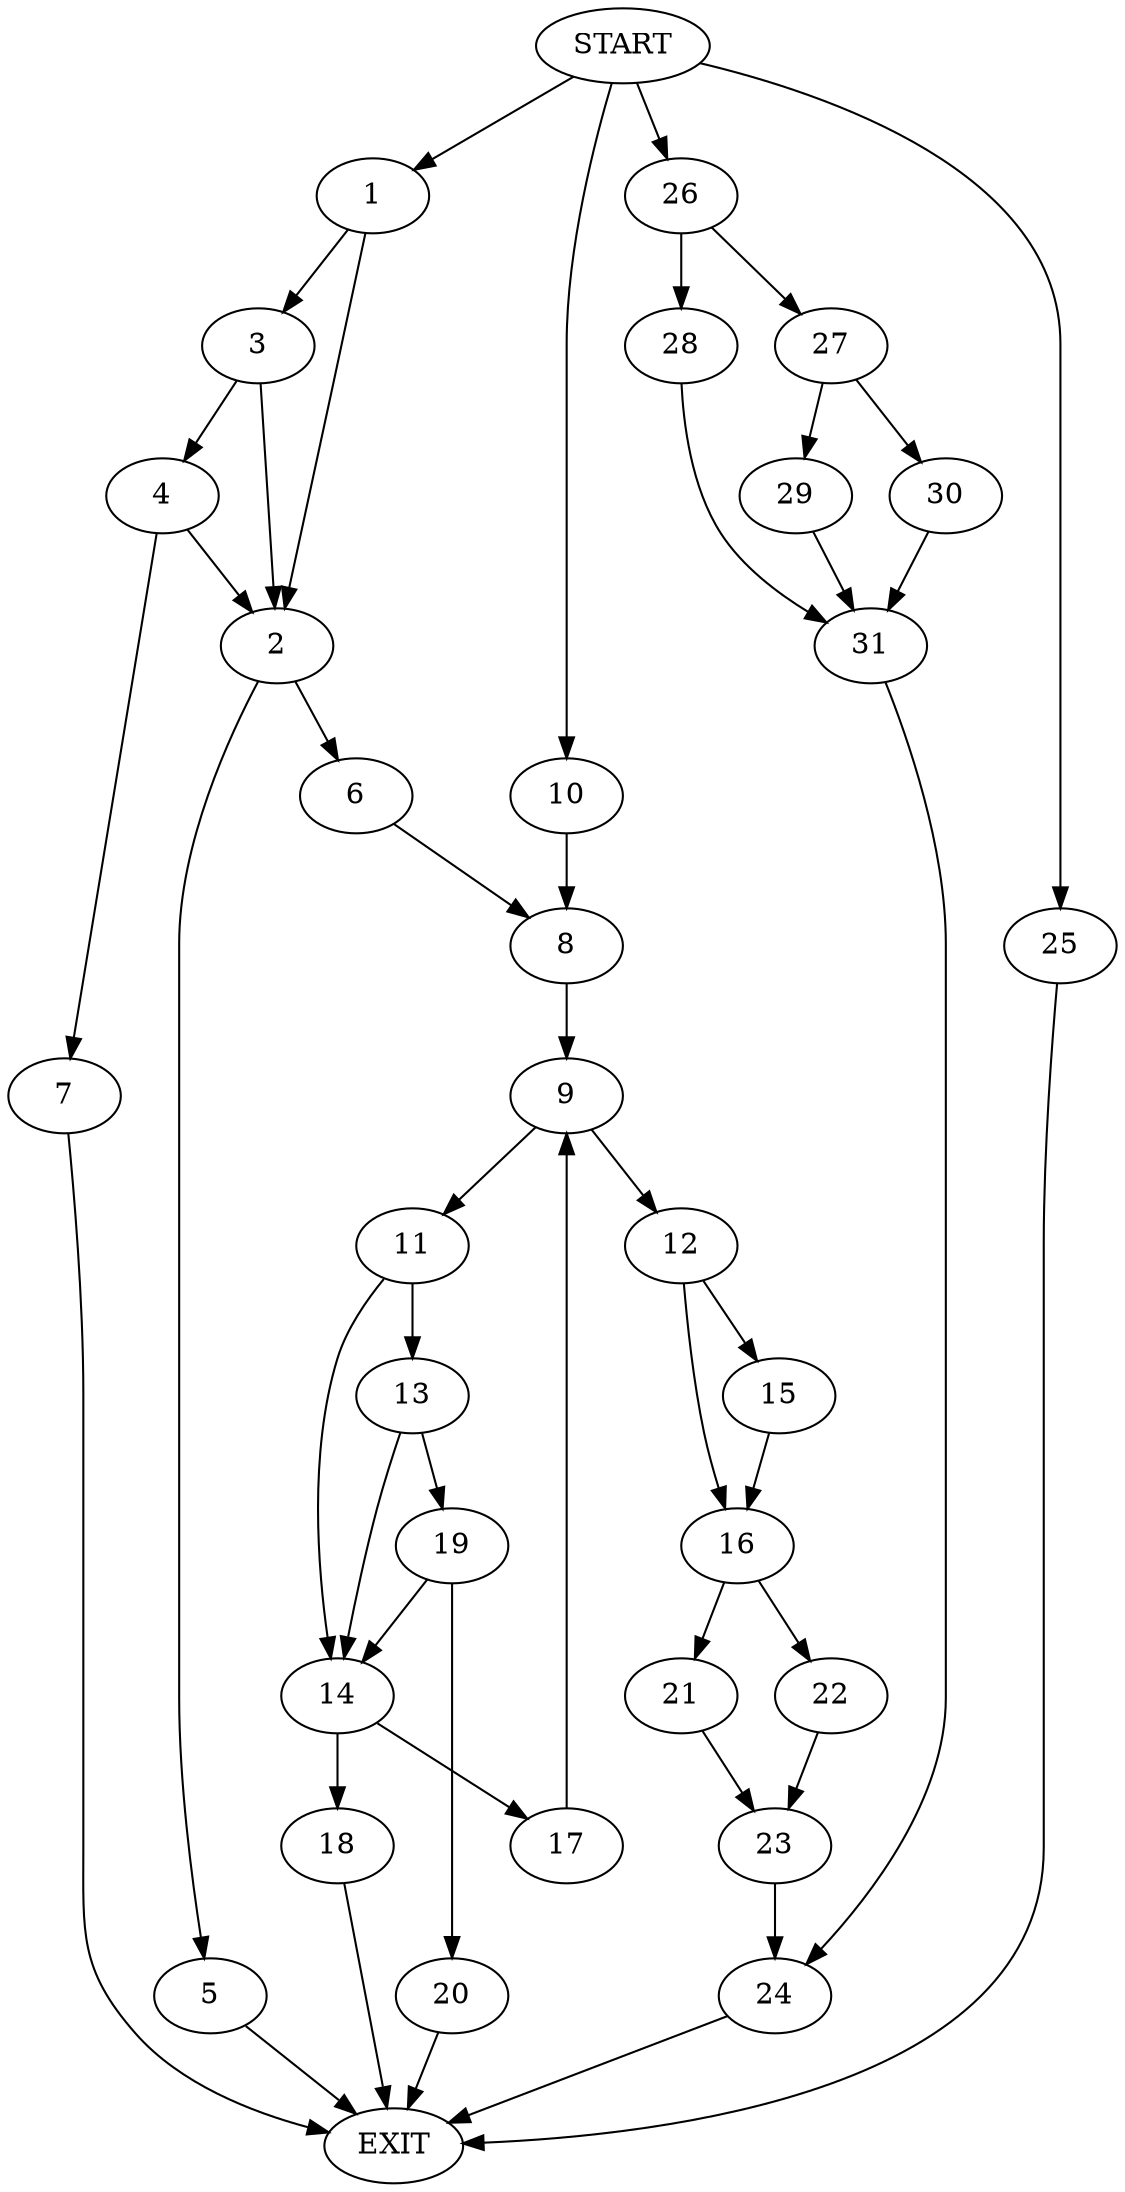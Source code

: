 digraph {
0 [label="START"]
32 [label="EXIT"]
0 -> 1
1 -> 2
1 -> 3
3 -> 4
3 -> 2
2 -> 5
2 -> 6
4 -> 7
4 -> 2
7 -> 32
6 -> 8
5 -> 32
8 -> 9
0 -> 10
10 -> 8
9 -> 11
9 -> 12
11 -> 13
11 -> 14
12 -> 15
12 -> 16
14 -> 17
14 -> 18
13 -> 19
13 -> 14
19 -> 20
19 -> 14
20 -> 32
17 -> 9
18 -> 32
15 -> 16
16 -> 21
16 -> 22
22 -> 23
21 -> 23
23 -> 24
24 -> 32
0 -> 25
25 -> 32
0 -> 26
26 -> 27
26 -> 28
27 -> 29
27 -> 30
28 -> 31
31 -> 24
29 -> 31
30 -> 31
}
